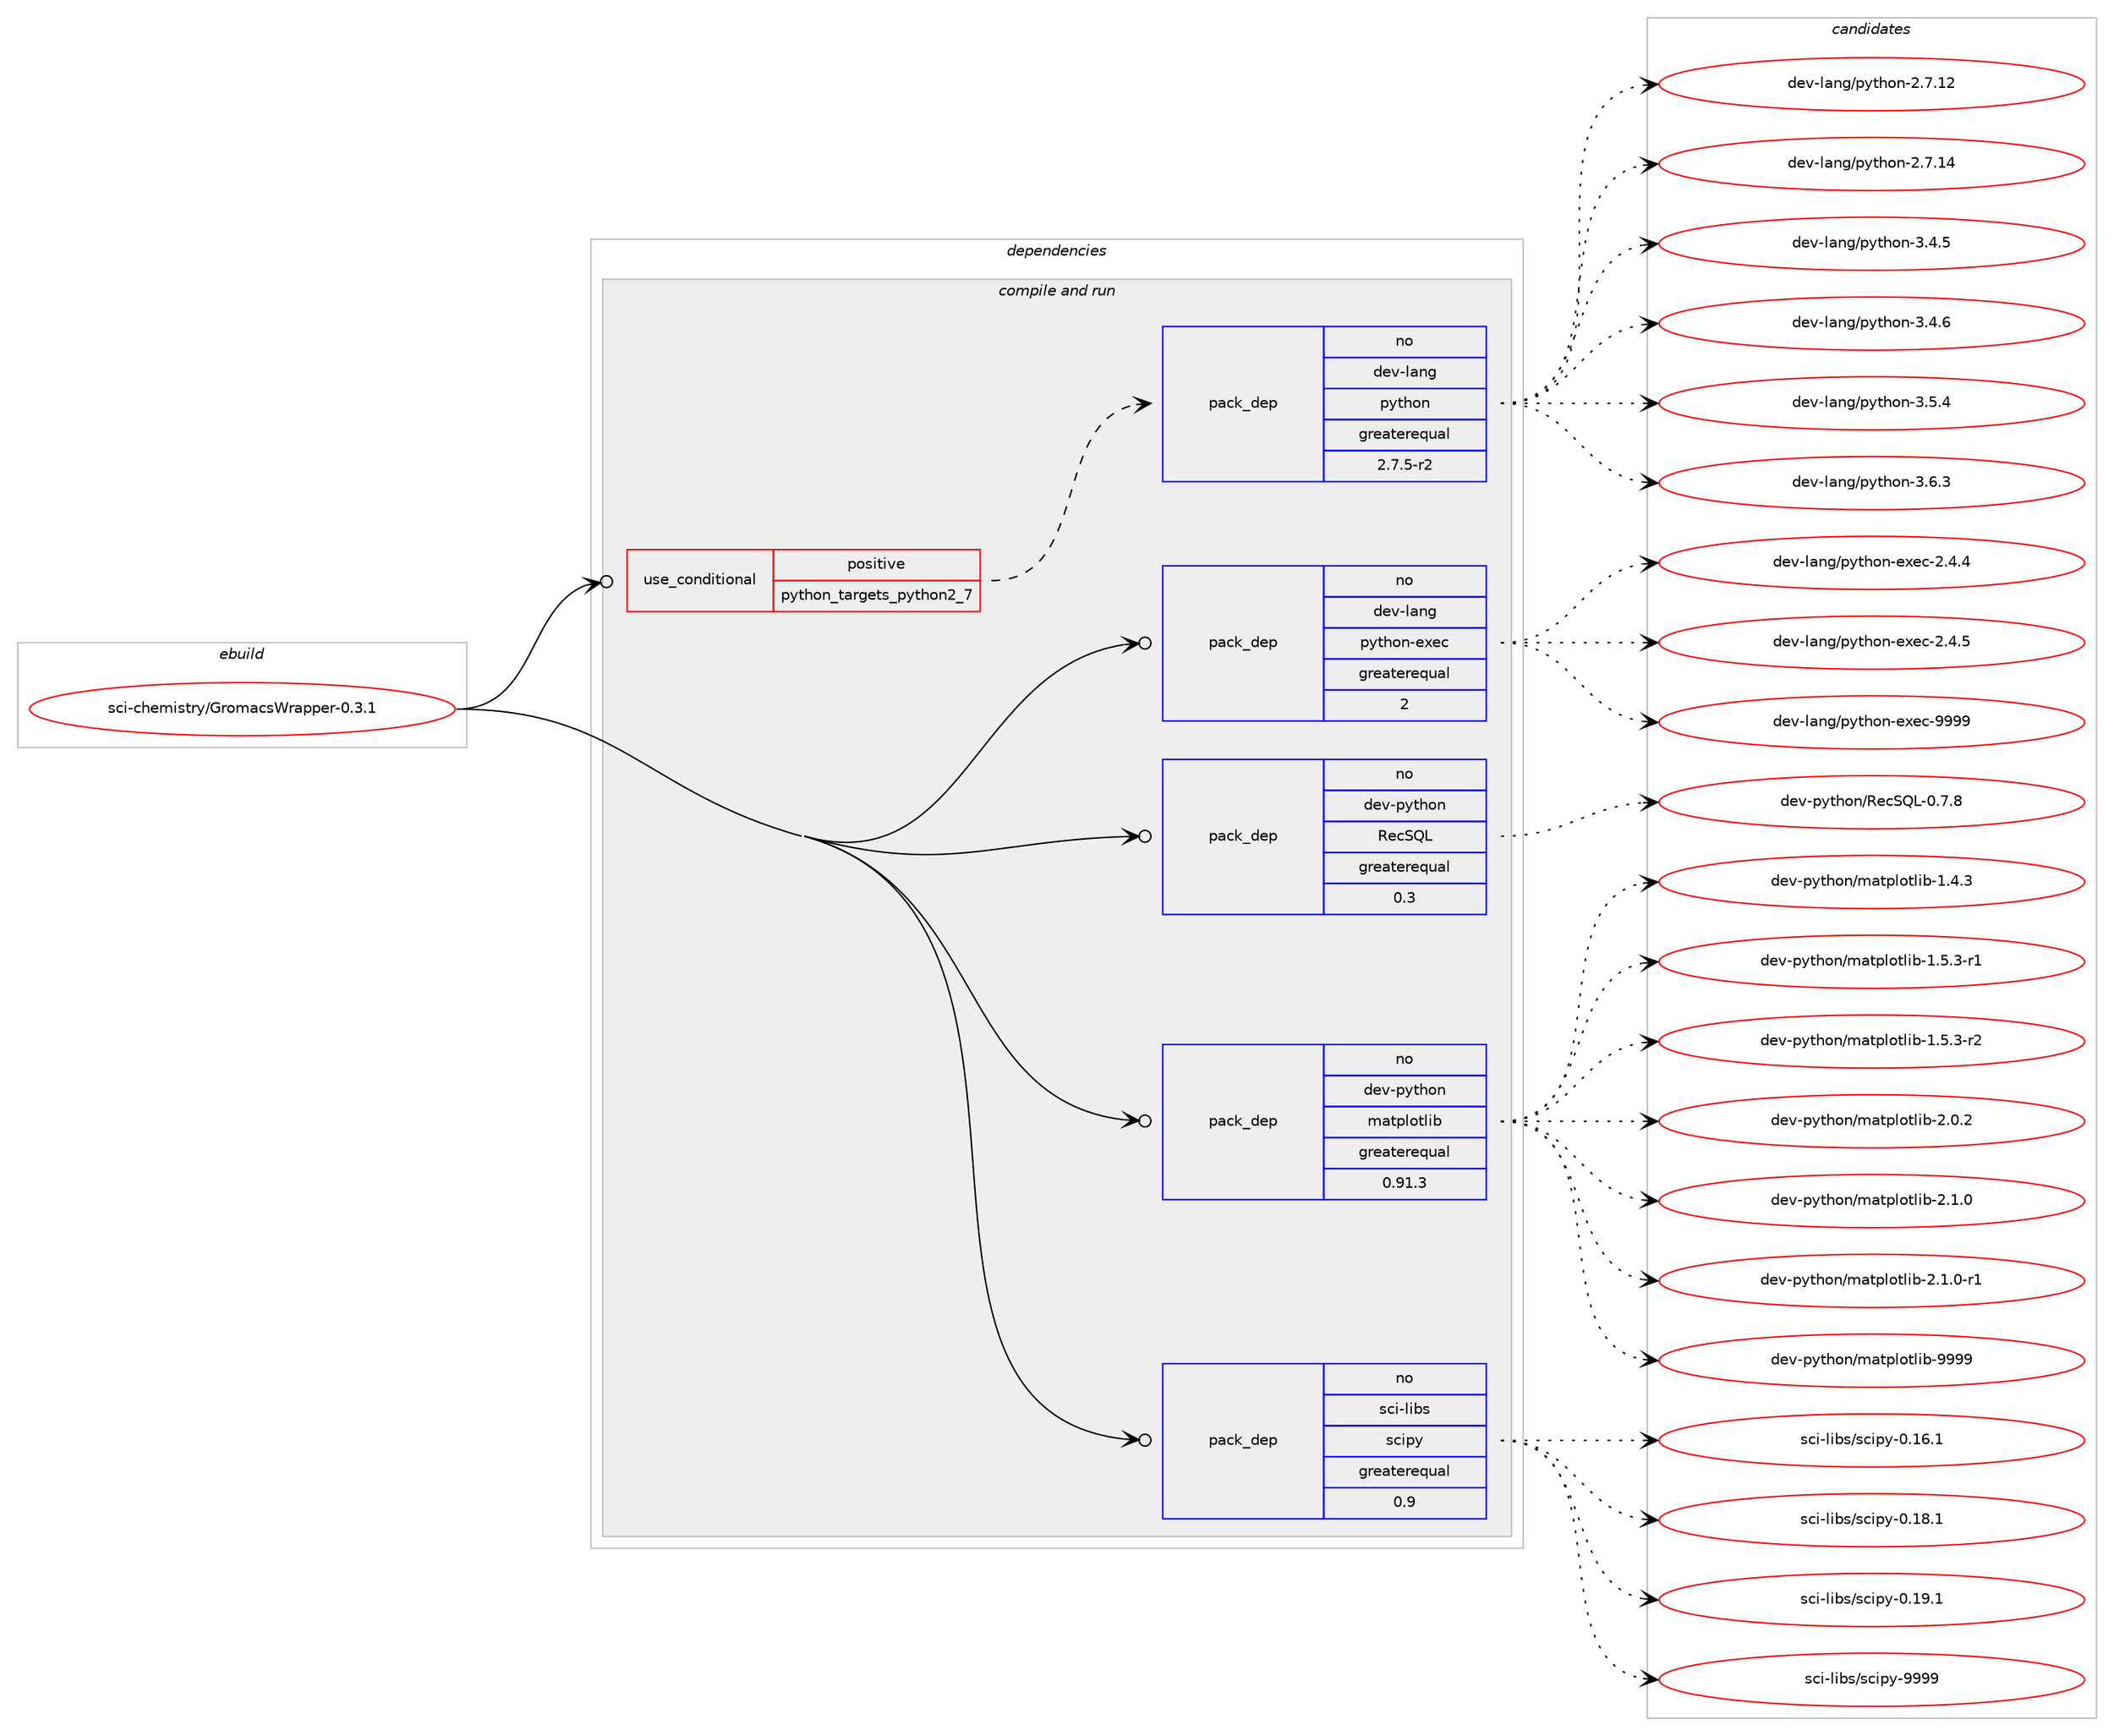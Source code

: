 digraph prolog {

# *************
# Graph options
# *************

newrank=true;
concentrate=true;
compound=true;
graph [rankdir=LR,fontname=Helvetica,fontsize=10,ranksep=1.5];#, ranksep=2.5, nodesep=0.2];
edge  [arrowhead=vee];
node  [fontname=Helvetica,fontsize=10];

# **********
# The ebuild
# **********

subgraph cluster_leftcol {
color=gray;
rank=same;
label=<<i>ebuild</i>>;
id [label="sci-chemistry/GromacsWrapper-0.3.1", color=red, width=4, href="../sci-chemistry/GromacsWrapper-0.3.1.svg"];
}

# ****************
# The dependencies
# ****************

subgraph cluster_midcol {
color=gray;
label=<<i>dependencies</i>>;
subgraph cluster_compile {
fillcolor="#eeeeee";
style=filled;
label=<<i>compile</i>>;
}
subgraph cluster_compileandrun {
fillcolor="#eeeeee";
style=filled;
label=<<i>compile and run</i>>;
subgraph cond109479 {
dependency445651 [label=<<TABLE BORDER="0" CELLBORDER="1" CELLSPACING="0" CELLPADDING="4"><TR><TD ROWSPAN="3" CELLPADDING="10">use_conditional</TD></TR><TR><TD>positive</TD></TR><TR><TD>python_targets_python2_7</TD></TR></TABLE>>, shape=none, color=red];
subgraph pack328424 {
dependency445652 [label=<<TABLE BORDER="0" CELLBORDER="1" CELLSPACING="0" CELLPADDING="4" WIDTH="220"><TR><TD ROWSPAN="6" CELLPADDING="30">pack_dep</TD></TR><TR><TD WIDTH="110">no</TD></TR><TR><TD>dev-lang</TD></TR><TR><TD>python</TD></TR><TR><TD>greaterequal</TD></TR><TR><TD>2.7.5-r2</TD></TR></TABLE>>, shape=none, color=blue];
}
dependency445651:e -> dependency445652:w [weight=20,style="dashed",arrowhead="vee"];
}
id:e -> dependency445651:w [weight=20,style="solid",arrowhead="odotvee"];
subgraph pack328425 {
dependency445653 [label=<<TABLE BORDER="0" CELLBORDER="1" CELLSPACING="0" CELLPADDING="4" WIDTH="220"><TR><TD ROWSPAN="6" CELLPADDING="30">pack_dep</TD></TR><TR><TD WIDTH="110">no</TD></TR><TR><TD>dev-lang</TD></TR><TR><TD>python-exec</TD></TR><TR><TD>greaterequal</TD></TR><TR><TD>2</TD></TR></TABLE>>, shape=none, color=blue];
}
id:e -> dependency445653:w [weight=20,style="solid",arrowhead="odotvee"];
subgraph pack328426 {
dependency445654 [label=<<TABLE BORDER="0" CELLBORDER="1" CELLSPACING="0" CELLPADDING="4" WIDTH="220"><TR><TD ROWSPAN="6" CELLPADDING="30">pack_dep</TD></TR><TR><TD WIDTH="110">no</TD></TR><TR><TD>dev-python</TD></TR><TR><TD>RecSQL</TD></TR><TR><TD>greaterequal</TD></TR><TR><TD>0.3</TD></TR></TABLE>>, shape=none, color=blue];
}
id:e -> dependency445654:w [weight=20,style="solid",arrowhead="odotvee"];
subgraph pack328427 {
dependency445655 [label=<<TABLE BORDER="0" CELLBORDER="1" CELLSPACING="0" CELLPADDING="4" WIDTH="220"><TR><TD ROWSPAN="6" CELLPADDING="30">pack_dep</TD></TR><TR><TD WIDTH="110">no</TD></TR><TR><TD>dev-python</TD></TR><TR><TD>matplotlib</TD></TR><TR><TD>greaterequal</TD></TR><TR><TD>0.91.3</TD></TR></TABLE>>, shape=none, color=blue];
}
id:e -> dependency445655:w [weight=20,style="solid",arrowhead="odotvee"];
subgraph pack328428 {
dependency445656 [label=<<TABLE BORDER="0" CELLBORDER="1" CELLSPACING="0" CELLPADDING="4" WIDTH="220"><TR><TD ROWSPAN="6" CELLPADDING="30">pack_dep</TD></TR><TR><TD WIDTH="110">no</TD></TR><TR><TD>sci-libs</TD></TR><TR><TD>scipy</TD></TR><TR><TD>greaterequal</TD></TR><TR><TD>0.9</TD></TR></TABLE>>, shape=none, color=blue];
}
id:e -> dependency445656:w [weight=20,style="solid",arrowhead="odotvee"];
}
subgraph cluster_run {
fillcolor="#eeeeee";
style=filled;
label=<<i>run</i>>;
}
}

# **************
# The candidates
# **************

subgraph cluster_choices {
rank=same;
color=gray;
label=<<i>candidates</i>>;

subgraph choice328424 {
color=black;
nodesep=1;
choice10010111845108971101034711212111610411111045504655464950 [label="dev-lang/python-2.7.12", color=red, width=4,href="../dev-lang/python-2.7.12.svg"];
choice10010111845108971101034711212111610411111045504655464952 [label="dev-lang/python-2.7.14", color=red, width=4,href="../dev-lang/python-2.7.14.svg"];
choice100101118451089711010347112121116104111110455146524653 [label="dev-lang/python-3.4.5", color=red, width=4,href="../dev-lang/python-3.4.5.svg"];
choice100101118451089711010347112121116104111110455146524654 [label="dev-lang/python-3.4.6", color=red, width=4,href="../dev-lang/python-3.4.6.svg"];
choice100101118451089711010347112121116104111110455146534652 [label="dev-lang/python-3.5.4", color=red, width=4,href="../dev-lang/python-3.5.4.svg"];
choice100101118451089711010347112121116104111110455146544651 [label="dev-lang/python-3.6.3", color=red, width=4,href="../dev-lang/python-3.6.3.svg"];
dependency445652:e -> choice10010111845108971101034711212111610411111045504655464950:w [style=dotted,weight="100"];
dependency445652:e -> choice10010111845108971101034711212111610411111045504655464952:w [style=dotted,weight="100"];
dependency445652:e -> choice100101118451089711010347112121116104111110455146524653:w [style=dotted,weight="100"];
dependency445652:e -> choice100101118451089711010347112121116104111110455146524654:w [style=dotted,weight="100"];
dependency445652:e -> choice100101118451089711010347112121116104111110455146534652:w [style=dotted,weight="100"];
dependency445652:e -> choice100101118451089711010347112121116104111110455146544651:w [style=dotted,weight="100"];
}
subgraph choice328425 {
color=black;
nodesep=1;
choice1001011184510897110103471121211161041111104510112010199455046524652 [label="dev-lang/python-exec-2.4.4", color=red, width=4,href="../dev-lang/python-exec-2.4.4.svg"];
choice1001011184510897110103471121211161041111104510112010199455046524653 [label="dev-lang/python-exec-2.4.5", color=red, width=4,href="../dev-lang/python-exec-2.4.5.svg"];
choice10010111845108971101034711212111610411111045101120101994557575757 [label="dev-lang/python-exec-9999", color=red, width=4,href="../dev-lang/python-exec-9999.svg"];
dependency445653:e -> choice1001011184510897110103471121211161041111104510112010199455046524652:w [style=dotted,weight="100"];
dependency445653:e -> choice1001011184510897110103471121211161041111104510112010199455046524653:w [style=dotted,weight="100"];
dependency445653:e -> choice10010111845108971101034711212111610411111045101120101994557575757:w [style=dotted,weight="100"];
}
subgraph choice328426 {
color=black;
nodesep=1;
choice10010111845112121116104111110478210199838176454846554656 [label="dev-python/RecSQL-0.7.8", color=red, width=4,href="../dev-python/RecSQL-0.7.8.svg"];
dependency445654:e -> choice10010111845112121116104111110478210199838176454846554656:w [style=dotted,weight="100"];
}
subgraph choice328427 {
color=black;
nodesep=1;
choice10010111845112121116104111110471099711611210811111610810598454946524651 [label="dev-python/matplotlib-1.4.3", color=red, width=4,href="../dev-python/matplotlib-1.4.3.svg"];
choice100101118451121211161041111104710997116112108111116108105984549465346514511449 [label="dev-python/matplotlib-1.5.3-r1", color=red, width=4,href="../dev-python/matplotlib-1.5.3-r1.svg"];
choice100101118451121211161041111104710997116112108111116108105984549465346514511450 [label="dev-python/matplotlib-1.5.3-r2", color=red, width=4,href="../dev-python/matplotlib-1.5.3-r2.svg"];
choice10010111845112121116104111110471099711611210811111610810598455046484650 [label="dev-python/matplotlib-2.0.2", color=red, width=4,href="../dev-python/matplotlib-2.0.2.svg"];
choice10010111845112121116104111110471099711611210811111610810598455046494648 [label="dev-python/matplotlib-2.1.0", color=red, width=4,href="../dev-python/matplotlib-2.1.0.svg"];
choice100101118451121211161041111104710997116112108111116108105984550464946484511449 [label="dev-python/matplotlib-2.1.0-r1", color=red, width=4,href="../dev-python/matplotlib-2.1.0-r1.svg"];
choice100101118451121211161041111104710997116112108111116108105984557575757 [label="dev-python/matplotlib-9999", color=red, width=4,href="../dev-python/matplotlib-9999.svg"];
dependency445655:e -> choice10010111845112121116104111110471099711611210811111610810598454946524651:w [style=dotted,weight="100"];
dependency445655:e -> choice100101118451121211161041111104710997116112108111116108105984549465346514511449:w [style=dotted,weight="100"];
dependency445655:e -> choice100101118451121211161041111104710997116112108111116108105984549465346514511450:w [style=dotted,weight="100"];
dependency445655:e -> choice10010111845112121116104111110471099711611210811111610810598455046484650:w [style=dotted,weight="100"];
dependency445655:e -> choice10010111845112121116104111110471099711611210811111610810598455046494648:w [style=dotted,weight="100"];
dependency445655:e -> choice100101118451121211161041111104710997116112108111116108105984550464946484511449:w [style=dotted,weight="100"];
dependency445655:e -> choice100101118451121211161041111104710997116112108111116108105984557575757:w [style=dotted,weight="100"];
}
subgraph choice328428 {
color=black;
nodesep=1;
choice115991054510810598115471159910511212145484649544649 [label="sci-libs/scipy-0.16.1", color=red, width=4,href="../sci-libs/scipy-0.16.1.svg"];
choice115991054510810598115471159910511212145484649564649 [label="sci-libs/scipy-0.18.1", color=red, width=4,href="../sci-libs/scipy-0.18.1.svg"];
choice115991054510810598115471159910511212145484649574649 [label="sci-libs/scipy-0.19.1", color=red, width=4,href="../sci-libs/scipy-0.19.1.svg"];
choice11599105451081059811547115991051121214557575757 [label="sci-libs/scipy-9999", color=red, width=4,href="../sci-libs/scipy-9999.svg"];
dependency445656:e -> choice115991054510810598115471159910511212145484649544649:w [style=dotted,weight="100"];
dependency445656:e -> choice115991054510810598115471159910511212145484649564649:w [style=dotted,weight="100"];
dependency445656:e -> choice115991054510810598115471159910511212145484649574649:w [style=dotted,weight="100"];
dependency445656:e -> choice11599105451081059811547115991051121214557575757:w [style=dotted,weight="100"];
}
}

}
